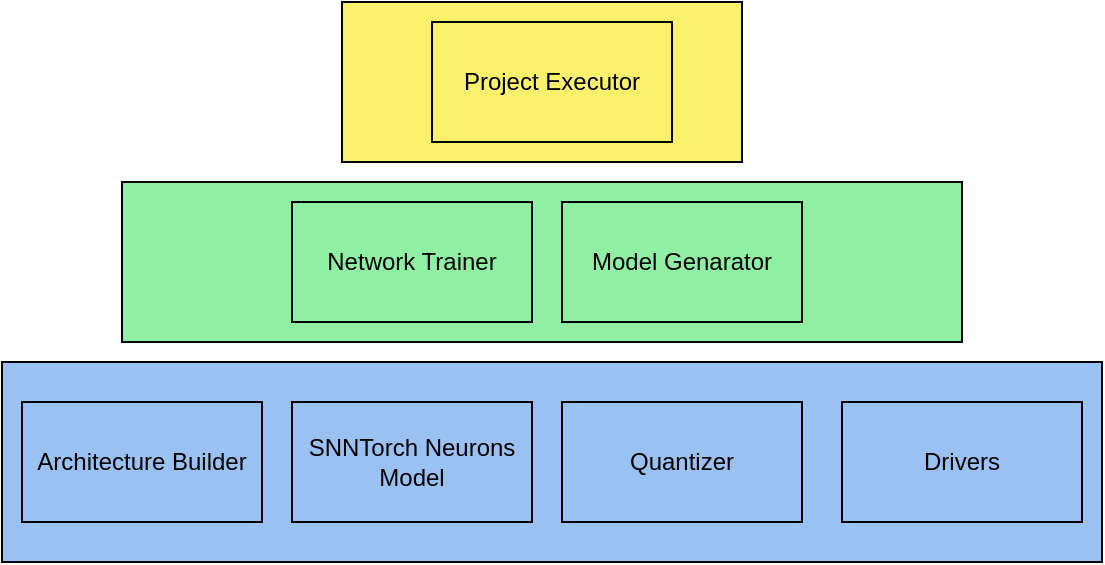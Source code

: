 <mxfile version="26.0.7">
  <diagram name="Page-1" id="McmfczeYq6-7tRB8ZXgK">
    <mxGraphModel dx="823" dy="526" grid="1" gridSize="10" guides="1" tooltips="1" connect="1" arrows="1" fold="1" page="1" pageScale="1" pageWidth="850" pageHeight="1100" math="0" shadow="0">
      <root>
        <mxCell id="0" />
        <mxCell id="1" parent="0" />
        <mxCell id="NZIxC8TL8wMjV6MJ8bOk-10" value="" style="rounded=0;whiteSpace=wrap;html=1;fillColor=light-dark(#f9f06b, #ededed);" vertex="1" parent="1">
          <mxGeometry x="340" y="150" width="200" height="80" as="geometry" />
        </mxCell>
        <mxCell id="NZIxC8TL8wMjV6MJ8bOk-9" value="" style="rounded=0;whiteSpace=wrap;html=1;fillColor=light-dark(#8ff0a4, #ededed);" vertex="1" parent="1">
          <mxGeometry x="230" y="240" width="420" height="80" as="geometry" />
        </mxCell>
        <mxCell id="NZIxC8TL8wMjV6MJ8bOk-1" value="" style="rounded=0;whiteSpace=wrap;html=1;fillColor=light-dark(#99c1f1, #ededed);gradientColor=none;" vertex="1" parent="1">
          <mxGeometry x="170" y="330" width="550" height="100" as="geometry" />
        </mxCell>
        <mxCell id="NZIxC8TL8wMjV6MJ8bOk-2" value="Architecture Builder" style="rounded=0;whiteSpace=wrap;html=1;fillColor=none;" vertex="1" parent="1">
          <mxGeometry x="180" y="350" width="120" height="60" as="geometry" />
        </mxCell>
        <mxCell id="NZIxC8TL8wMjV6MJ8bOk-3" value="SNNTorch Neurons Model" style="rounded=0;whiteSpace=wrap;html=1;fillColor=none;" vertex="1" parent="1">
          <mxGeometry x="315" y="350" width="120" height="60" as="geometry" />
        </mxCell>
        <mxCell id="NZIxC8TL8wMjV6MJ8bOk-4" value="Quantizer" style="rounded=0;whiteSpace=wrap;html=1;fillColor=none;" vertex="1" parent="1">
          <mxGeometry x="450" y="350" width="120" height="60" as="geometry" />
        </mxCell>
        <mxCell id="NZIxC8TL8wMjV6MJ8bOk-5" value="&lt;div&gt;Drivers&lt;/div&gt;" style="rounded=0;whiteSpace=wrap;html=1;fillColor=none;" vertex="1" parent="1">
          <mxGeometry x="590" y="350" width="120" height="60" as="geometry" />
        </mxCell>
        <mxCell id="NZIxC8TL8wMjV6MJ8bOk-6" value="Model Genarator" style="rounded=0;whiteSpace=wrap;html=1;fillColor=none;" vertex="1" parent="1">
          <mxGeometry x="450" y="250" width="120" height="60" as="geometry" />
        </mxCell>
        <mxCell id="NZIxC8TL8wMjV6MJ8bOk-7" value="Network Trainer" style="rounded=0;whiteSpace=wrap;html=1;fillColor=none;" vertex="1" parent="1">
          <mxGeometry x="315" y="250" width="120" height="60" as="geometry" />
        </mxCell>
        <mxCell id="NZIxC8TL8wMjV6MJ8bOk-8" value="Project Executor" style="rounded=0;whiteSpace=wrap;html=1;fillColor=none;" vertex="1" parent="1">
          <mxGeometry x="385" y="160" width="120" height="60" as="geometry" />
        </mxCell>
      </root>
    </mxGraphModel>
  </diagram>
</mxfile>

